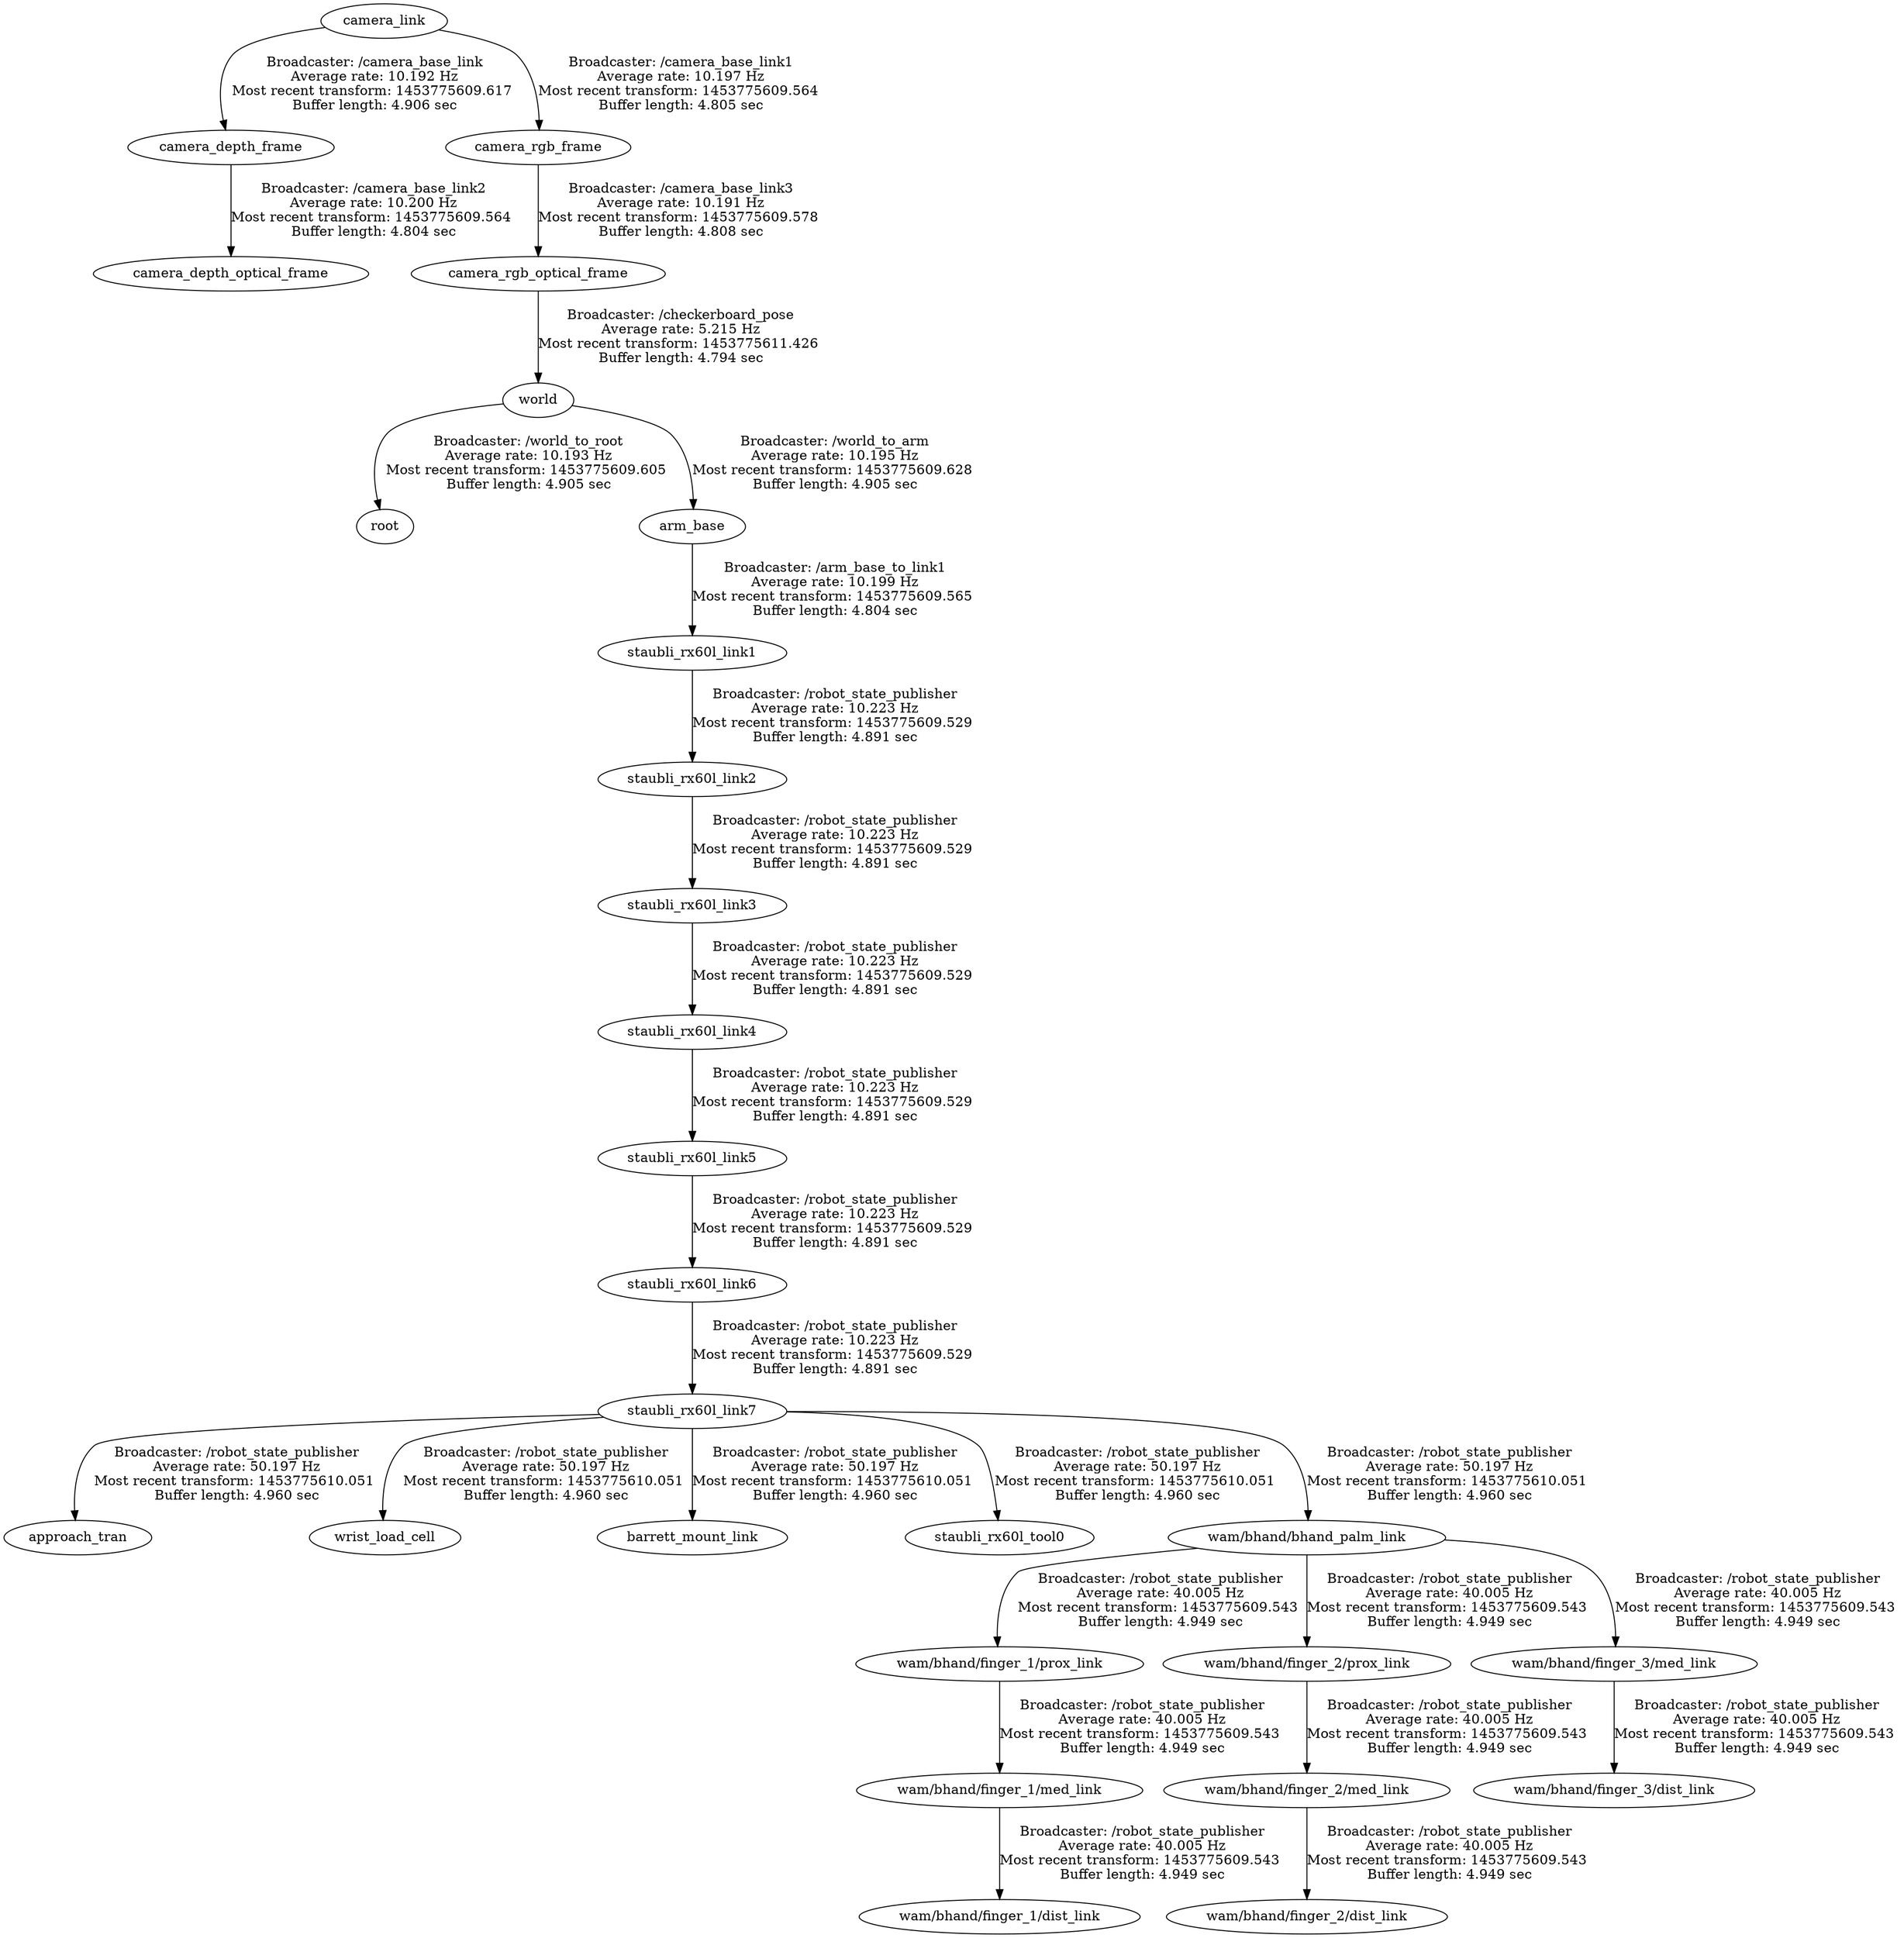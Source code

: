 digraph G {
"staubli_rx60l_link7" -> "approach_tran"[label="Broadcaster: /robot_state_publisher\nAverage rate: 50.197 Hz\nMost recent transform: 1453775610.051 \nBuffer length: 4.960 sec\n"];
"staubli_rx60l_link6" -> "staubli_rx60l_link7"[label="Broadcaster: /robot_state_publisher\nAverage rate: 10.223 Hz\nMost recent transform: 1453775609.529 \nBuffer length: 4.891 sec\n"];
"staubli_rx60l_link7" -> "wrist_load_cell"[label="Broadcaster: /robot_state_publisher\nAverage rate: 50.197 Hz\nMost recent transform: 1453775610.051 \nBuffer length: 4.960 sec\n"];
"staubli_rx60l_link7" -> "barrett_mount_link"[label="Broadcaster: /robot_state_publisher\nAverage rate: 50.197 Hz\nMost recent transform: 1453775610.051 \nBuffer length: 4.960 sec\n"];
"staubli_rx60l_link7" -> "staubli_rx60l_tool0"[label="Broadcaster: /robot_state_publisher\nAverage rate: 50.197 Hz\nMost recent transform: 1453775610.051 \nBuffer length: 4.960 sec\n"];
"staubli_rx60l_link7" -> "wam/bhand/bhand_palm_link"[label="Broadcaster: /robot_state_publisher\nAverage rate: 50.197 Hz\nMost recent transform: 1453775610.051 \nBuffer length: 4.960 sec\n"];
"wam/bhand/finger_1/med_link" -> "wam/bhand/finger_1/dist_link"[label="Broadcaster: /robot_state_publisher\nAverage rate: 40.005 Hz\nMost recent transform: 1453775609.543 \nBuffer length: 4.949 sec\n"];
"wam/bhand/finger_1/prox_link" -> "wam/bhand/finger_1/med_link"[label="Broadcaster: /robot_state_publisher\nAverage rate: 40.005 Hz\nMost recent transform: 1453775609.543 \nBuffer length: 4.949 sec\n"];
"wam/bhand/bhand_palm_link" -> "wam/bhand/finger_1/prox_link"[label="Broadcaster: /robot_state_publisher\nAverage rate: 40.005 Hz\nMost recent transform: 1453775609.543 \nBuffer length: 4.949 sec\n"];
"wam/bhand/finger_2/med_link" -> "wam/bhand/finger_2/dist_link"[label="Broadcaster: /robot_state_publisher\nAverage rate: 40.005 Hz\nMost recent transform: 1453775609.543 \nBuffer length: 4.949 sec\n"];
"wam/bhand/finger_2/prox_link" -> "wam/bhand/finger_2/med_link"[label="Broadcaster: /robot_state_publisher\nAverage rate: 40.005 Hz\nMost recent transform: 1453775609.543 \nBuffer length: 4.949 sec\n"];
"wam/bhand/bhand_palm_link" -> "wam/bhand/finger_2/prox_link"[label="Broadcaster: /robot_state_publisher\nAverage rate: 40.005 Hz\nMost recent transform: 1453775609.543 \nBuffer length: 4.949 sec\n"];
"wam/bhand/finger_3/med_link" -> "wam/bhand/finger_3/dist_link"[label="Broadcaster: /robot_state_publisher\nAverage rate: 40.005 Hz\nMost recent transform: 1453775609.543 \nBuffer length: 4.949 sec\n"];
"wam/bhand/bhand_palm_link" -> "wam/bhand/finger_3/med_link"[label="Broadcaster: /robot_state_publisher\nAverage rate: 40.005 Hz\nMost recent transform: 1453775609.543 \nBuffer length: 4.949 sec\n"];
"world" -> "root"[label="Broadcaster: /world_to_root\nAverage rate: 10.193 Hz\nMost recent transform: 1453775609.605 \nBuffer length: 4.905 sec\n"];
"camera_rgb_optical_frame" -> "world"[label="Broadcaster: /checkerboard_pose\nAverage rate: 5.215 Hz\nMost recent transform: 1453775611.426 \nBuffer length: 4.794 sec\n"];
"camera_link" -> "camera_depth_frame"[label="Broadcaster: /camera_base_link\nAverage rate: 10.192 Hz\nMost recent transform: 1453775609.617 \nBuffer length: 4.906 sec\n"];
"world" -> "arm_base"[label="Broadcaster: /world_to_arm\nAverage rate: 10.195 Hz\nMost recent transform: 1453775609.628 \nBuffer length: 4.905 sec\n"];
"camera_rgb_frame" -> "camera_rgb_optical_frame"[label="Broadcaster: /camera_base_link3\nAverage rate: 10.191 Hz\nMost recent transform: 1453775609.578 \nBuffer length: 4.808 sec\n"];
"staubli_rx60l_link1" -> "staubli_rx60l_link2"[label="Broadcaster: /robot_state_publisher\nAverage rate: 10.223 Hz\nMost recent transform: 1453775609.529 \nBuffer length: 4.891 sec\n"];
"arm_base" -> "staubli_rx60l_link1"[label="Broadcaster: /arm_base_to_link1\nAverage rate: 10.199 Hz\nMost recent transform: 1453775609.565 \nBuffer length: 4.804 sec\n"];
"staubli_rx60l_link2" -> "staubli_rx60l_link3"[label="Broadcaster: /robot_state_publisher\nAverage rate: 10.223 Hz\nMost recent transform: 1453775609.529 \nBuffer length: 4.891 sec\n"];
"staubli_rx60l_link3" -> "staubli_rx60l_link4"[label="Broadcaster: /robot_state_publisher\nAverage rate: 10.223 Hz\nMost recent transform: 1453775609.529 \nBuffer length: 4.891 sec\n"];
"staubli_rx60l_link4" -> "staubli_rx60l_link5"[label="Broadcaster: /robot_state_publisher\nAverage rate: 10.223 Hz\nMost recent transform: 1453775609.529 \nBuffer length: 4.891 sec\n"];
"staubli_rx60l_link5" -> "staubli_rx60l_link6"[label="Broadcaster: /robot_state_publisher\nAverage rate: 10.223 Hz\nMost recent transform: 1453775609.529 \nBuffer length: 4.891 sec\n"];
"camera_link" -> "camera_rgb_frame"[label="Broadcaster: /camera_base_link1\nAverage rate: 10.197 Hz\nMost recent transform: 1453775609.564 \nBuffer length: 4.805 sec\n"];
"camera_depth_frame" -> "camera_depth_optical_frame"[label="Broadcaster: /camera_base_link2\nAverage rate: 10.200 Hz\nMost recent transform: 1453775609.564 \nBuffer length: 4.804 sec\n"];
}